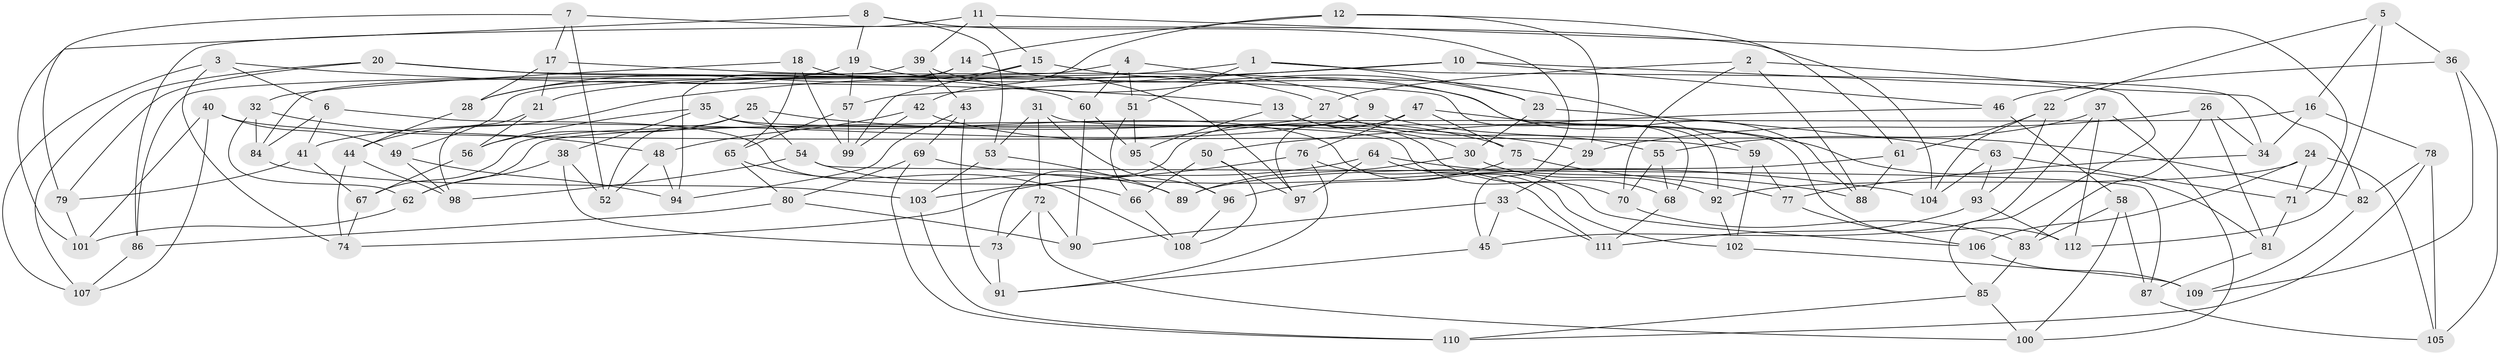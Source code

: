 // Generated by graph-tools (version 1.1) at 2025/16/03/09/25 04:16:34]
// undirected, 112 vertices, 224 edges
graph export_dot {
graph [start="1"]
  node [color=gray90,style=filled];
  1;
  2;
  3;
  4;
  5;
  6;
  7;
  8;
  9;
  10;
  11;
  12;
  13;
  14;
  15;
  16;
  17;
  18;
  19;
  20;
  21;
  22;
  23;
  24;
  25;
  26;
  27;
  28;
  29;
  30;
  31;
  32;
  33;
  34;
  35;
  36;
  37;
  38;
  39;
  40;
  41;
  42;
  43;
  44;
  45;
  46;
  47;
  48;
  49;
  50;
  51;
  52;
  53;
  54;
  55;
  56;
  57;
  58;
  59;
  60;
  61;
  62;
  63;
  64;
  65;
  66;
  67;
  68;
  69;
  70;
  71;
  72;
  73;
  74;
  75;
  76;
  77;
  78;
  79;
  80;
  81;
  82;
  83;
  84;
  85;
  86;
  87;
  88;
  89;
  90;
  91;
  92;
  93;
  94;
  95;
  96;
  97;
  98;
  99;
  100;
  101;
  102;
  103;
  104;
  105;
  106;
  107;
  108;
  109;
  110;
  111;
  112;
  1 -- 34;
  1 -- 21;
  1 -- 51;
  1 -- 23;
  2 -- 27;
  2 -- 70;
  2 -- 88;
  2 -- 85;
  3 -- 13;
  3 -- 107;
  3 -- 6;
  3 -- 74;
  4 -- 51;
  4 -- 49;
  4 -- 60;
  4 -- 9;
  5 -- 22;
  5 -- 16;
  5 -- 36;
  5 -- 112;
  6 -- 66;
  6 -- 84;
  6 -- 41;
  7 -- 79;
  7 -- 52;
  7 -- 104;
  7 -- 17;
  8 -- 101;
  8 -- 45;
  8 -- 53;
  8 -- 19;
  9 -- 97;
  9 -- 82;
  9 -- 41;
  10 -- 82;
  10 -- 57;
  10 -- 46;
  10 -- 44;
  11 -- 39;
  11 -- 71;
  11 -- 86;
  11 -- 15;
  12 -- 14;
  12 -- 29;
  12 -- 61;
  12 -- 42;
  13 -- 30;
  13 -- 68;
  13 -- 95;
  14 -- 84;
  14 -- 23;
  14 -- 94;
  15 -- 59;
  15 -- 28;
  15 -- 99;
  16 -- 78;
  16 -- 62;
  16 -- 34;
  17 -- 28;
  17 -- 88;
  17 -- 21;
  18 -- 65;
  18 -- 99;
  18 -- 97;
  18 -- 32;
  19 -- 57;
  19 -- 27;
  19 -- 28;
  20 -- 107;
  20 -- 60;
  20 -- 68;
  20 -- 79;
  21 -- 98;
  21 -- 56;
  22 -- 93;
  22 -- 104;
  22 -- 61;
  23 -- 63;
  23 -- 30;
  24 -- 92;
  24 -- 106;
  24 -- 71;
  24 -- 105;
  25 -- 29;
  25 -- 52;
  25 -- 54;
  25 -- 56;
  26 -- 81;
  26 -- 83;
  26 -- 34;
  26 -- 29;
  27 -- 67;
  27 -- 55;
  28 -- 44;
  29 -- 33;
  30 -- 92;
  30 -- 89;
  31 -- 72;
  31 -- 53;
  31 -- 112;
  31 -- 96;
  32 -- 48;
  32 -- 62;
  32 -- 84;
  33 -- 111;
  33 -- 90;
  33 -- 45;
  34 -- 77;
  35 -- 102;
  35 -- 56;
  35 -- 38;
  35 -- 70;
  36 -- 109;
  36 -- 46;
  36 -- 105;
  37 -- 112;
  37 -- 55;
  37 -- 100;
  37 -- 45;
  38 -- 73;
  38 -- 62;
  38 -- 52;
  39 -- 86;
  39 -- 43;
  39 -- 92;
  40 -- 49;
  40 -- 59;
  40 -- 101;
  40 -- 107;
  41 -- 79;
  41 -- 67;
  42 -- 99;
  42 -- 75;
  42 -- 48;
  43 -- 69;
  43 -- 91;
  43 -- 94;
  44 -- 74;
  44 -- 98;
  45 -- 91;
  46 -- 50;
  46 -- 58;
  47 -- 81;
  47 -- 75;
  47 -- 76;
  47 -- 73;
  48 -- 52;
  48 -- 94;
  49 -- 98;
  49 -- 94;
  50 -- 97;
  50 -- 108;
  50 -- 66;
  51 -- 66;
  51 -- 95;
  53 -- 103;
  53 -- 89;
  54 -- 87;
  54 -- 98;
  54 -- 89;
  55 -- 68;
  55 -- 70;
  56 -- 67;
  57 -- 65;
  57 -- 99;
  58 -- 100;
  58 -- 87;
  58 -- 83;
  59 -- 77;
  59 -- 102;
  60 -- 90;
  60 -- 95;
  61 -- 89;
  61 -- 88;
  62 -- 101;
  63 -- 93;
  63 -- 71;
  63 -- 104;
  64 -- 97;
  64 -- 88;
  64 -- 74;
  64 -- 106;
  65 -- 108;
  65 -- 80;
  66 -- 108;
  67 -- 74;
  68 -- 111;
  69 -- 104;
  69 -- 110;
  69 -- 80;
  70 -- 83;
  71 -- 81;
  72 -- 73;
  72 -- 90;
  72 -- 100;
  73 -- 91;
  75 -- 77;
  75 -- 96;
  76 -- 111;
  76 -- 91;
  76 -- 103;
  77 -- 106;
  78 -- 105;
  78 -- 110;
  78 -- 82;
  79 -- 101;
  80 -- 90;
  80 -- 86;
  81 -- 87;
  82 -- 109;
  83 -- 85;
  84 -- 103;
  85 -- 100;
  85 -- 110;
  86 -- 107;
  87 -- 105;
  92 -- 102;
  93 -- 112;
  93 -- 111;
  95 -- 96;
  96 -- 108;
  102 -- 109;
  103 -- 110;
  106 -- 109;
}
